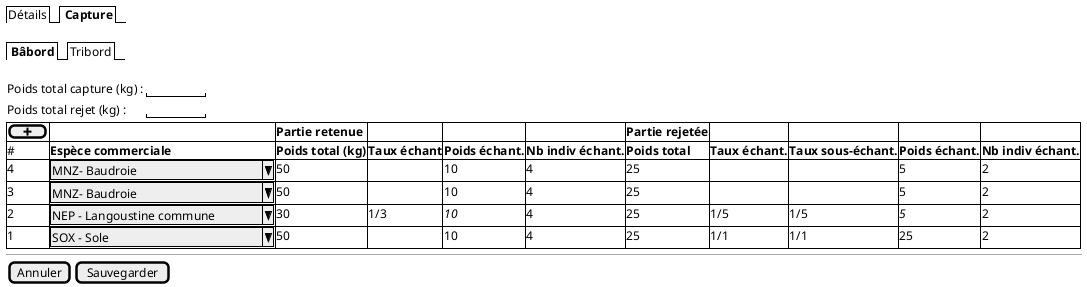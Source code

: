 @startsalt
{

  {/  Détails | <b> Capture }

  .


  {/ <b> Bâbord | Tribord }

  .

    {
      Poids total capture (kg) :  | "       "
      Poids total rejet (kg) :  | "       "
    }

	{#
      [ <&plus> ] |  .              | <b>Partie retenue  | . | . | . | <b>Partie rejetée | . | . | .
      # | <b>Espèce commerciale     | <b>Poids total (kg)     |  <b>Taux échant  | <b>Poids échant. | <b>Nb indiv échant. | <b>Poids total     |  <b>Taux échant.  | <b>Taux sous-échant.  | <b>Poids échant. | <b>Nb indiv échant.
      4 | ^MNZ- Baudroie             ^ |   50   |  .   |   10          | 4 | 25   |  .   | . |   5  | 2
      3 | ^MNZ- Baudroie             ^ |   50   |  .   |   10          | 4 | 25   |  .   | . |   5  | 2
      2 | ^NEP - Langoustine commune ^ |   30   |  1/3 |   <i>10       | 4 | 25   |  1/5 | 1/5 | <i>5 | 2
      1 | ^SOX - Sole                ^ |   50   |  .   |   10          | 4 | 25   |  1/1 | 1/1 | 25   | 2
    }

  --

  {
    [Annuler] | [Sauvegarder]
  }
}
@endsalt
